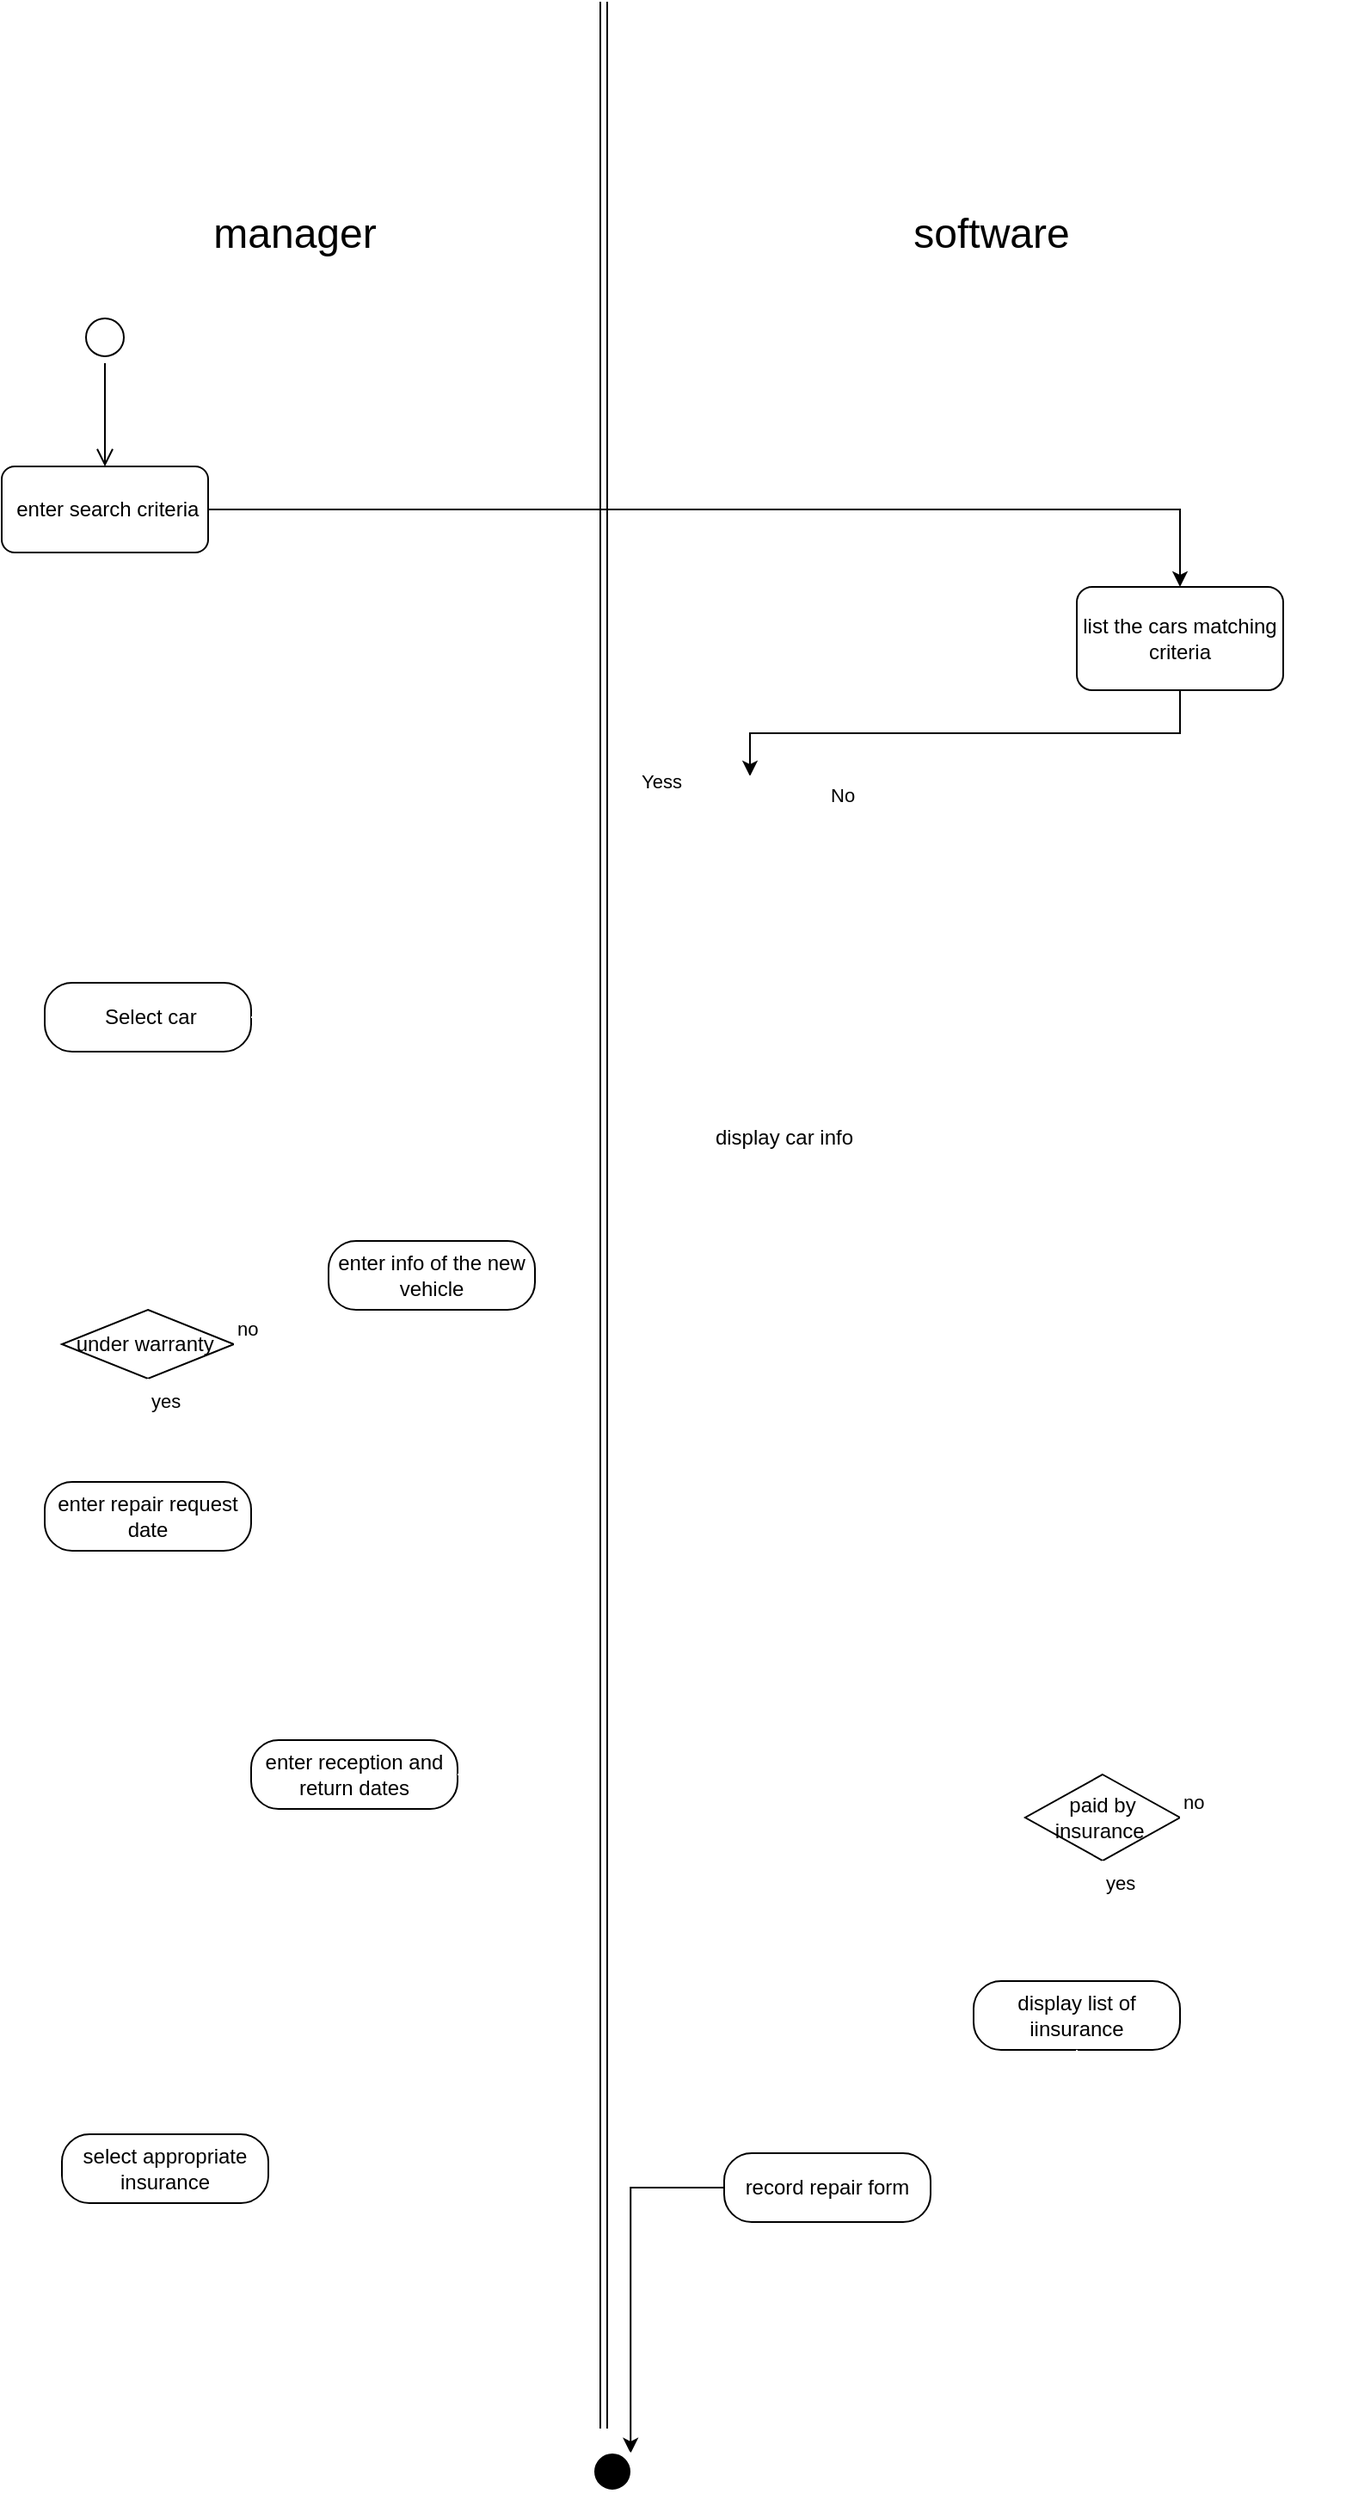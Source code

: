 <mxfile version="28.2.5">
  <diagram name="Page-1" id="eCSQQSkEP3Q9tmuWlg4D">
    <mxGraphModel dx="1744" dy="1058" grid="1" gridSize="10" guides="1" tooltips="1" connect="1" arrows="1" fold="1" page="1" pageScale="1" pageWidth="827" pageHeight="1169" math="0" shadow="0">
      <root>
        <mxCell id="0" />
        <mxCell id="1" parent="0" />
        <mxCell id="Gy7n78G6FDNUXE3aZia4-46" value="" style="ellipse;html=1;shape=startState;" parent="1" vertex="1">
          <mxGeometry x="275" y="940" width="30" height="30" as="geometry" />
        </mxCell>
        <mxCell id="Gy7n78G6FDNUXE3aZia4-47" value="" style="edgeStyle=orthogonalEdgeStyle;html=1;verticalAlign=bottom;endArrow=open;endSize=8;rounded=0;entryX=0.5;entryY=0;entryDx=0;entryDy=0;" parent="1" source="Gy7n78G6FDNUXE3aZia4-46" target="Gy7n78G6FDNUXE3aZia4-49" edge="1">
          <mxGeometry relative="1" as="geometry">
            <mxPoint x="610" y="990" as="targetPoint" />
          </mxGeometry>
        </mxCell>
        <mxCell id="Gy7n78G6FDNUXE3aZia4-48" style="edgeStyle=orthogonalEdgeStyle;rounded=0;orthogonalLoop=1;jettySize=auto;html=1;entryX=0.5;entryY=0;entryDx=0;entryDy=0;" parent="1" source="Gy7n78G6FDNUXE3aZia4-49" target="Gy7n78G6FDNUXE3aZia4-51" edge="1">
          <mxGeometry relative="1" as="geometry" />
        </mxCell>
        <mxCell id="Gy7n78G6FDNUXE3aZia4-49" value="&amp;nbsp;enter search criteria" style="rounded=1;whiteSpace=wrap;html=1;" parent="1" vertex="1">
          <mxGeometry x="230" y="1030" width="120" height="50" as="geometry" />
        </mxCell>
        <mxCell id="Gy7n78G6FDNUXE3aZia4-50" style="edgeStyle=orthogonalEdgeStyle;rounded=0;orthogonalLoop=1;jettySize=auto;html=1;exitX=0.5;exitY=1;exitDx=0;exitDy=0;" parent="1" source="Gy7n78G6FDNUXE3aZia4-51" target="Gy7n78G6FDNUXE3aZia4-52" edge="1">
          <mxGeometry relative="1" as="geometry" />
        </mxCell>
        <mxCell id="Gy7n78G6FDNUXE3aZia4-51" value="list the cars matching criteria" style="rounded=1;whiteSpace=wrap;html=1;" parent="1" vertex="1">
          <mxGeometry x="855" y="1100" width="120" height="60" as="geometry" />
        </mxCell>
        <mxCell id="Gy7n78G6FDNUXE3aZia4-52" value="&lt;font style=&quot;color: rgb(255, 255, 255);&quot;&gt;car exists ?&lt;/font&gt;" style="rhombus;whiteSpace=wrap;html=1;strokeColor=#FFFFFF;" parent="1" vertex="1">
          <mxGeometry x="625" y="1210" width="80" height="40" as="geometry" />
        </mxCell>
        <mxCell id="Gy7n78G6FDNUXE3aZia4-53" value="No" style="edgeStyle=orthogonalEdgeStyle;html=1;align=left;verticalAlign=bottom;endArrow=open;endSize=8;strokeColor=#FFFFFF;rounded=0;entryX=1;entryY=0.5;entryDx=0;entryDy=0;" parent="1" target="Gy7n78G6FDNUXE3aZia4-59" edge="1">
          <mxGeometry x="-1" y="-20" relative="1" as="geometry">
            <mxPoint x="815" y="1500" as="targetPoint" />
            <Array as="points">
              <mxPoint x="816" y="1230" />
              <mxPoint x="816" y="1500" />
            </Array>
            <mxPoint x="-20" y="-20" as="offset" />
            <mxPoint x="730" y="1230" as="sourcePoint" />
          </mxGeometry>
        </mxCell>
        <mxCell id="Gy7n78G6FDNUXE3aZia4-54" value="Yess" style="edgeStyle=orthogonalEdgeStyle;html=1;align=left;verticalAlign=top;endArrow=open;endSize=8;strokeColor=#FFFFFF;rounded=0;" parent="1" source="Gy7n78G6FDNUXE3aZia4-52" edge="1">
          <mxGeometry x="-0.877" y="-30" relative="1" as="geometry">
            <mxPoint x="315" y="1330" as="targetPoint" />
            <mxPoint as="offset" />
          </mxGeometry>
        </mxCell>
        <mxCell id="Gy7n78G6FDNUXE3aZia4-55" value="&amp;nbsp;Select car" style="rounded=1;whiteSpace=wrap;html=1;arcSize=40;" parent="1" vertex="1">
          <mxGeometry x="255" y="1330" width="120" height="40" as="geometry" />
        </mxCell>
        <mxCell id="Gy7n78G6FDNUXE3aZia4-56" value="" style="edgeStyle=orthogonalEdgeStyle;html=1;verticalAlign=bottom;endArrow=open;endSize=8;strokeColor=#FFFFFF;rounded=0;entryX=0.5;entryY=0;entryDx=0;entryDy=0;" parent="1" source="Gy7n78G6FDNUXE3aZia4-55" target="Gy7n78G6FDNUXE3aZia4-57" edge="1">
          <mxGeometry relative="1" as="geometry">
            <mxPoint x="315" y="1420" as="targetPoint" />
          </mxGeometry>
        </mxCell>
        <mxCell id="Gy7n78G6FDNUXE3aZia4-57" value="display car info" style="rounded=1;whiteSpace=wrap;html=1;arcSize=40;strokeColor=#FFFFFF;" parent="1" vertex="1">
          <mxGeometry x="625" y="1400" width="120" height="40" as="geometry" />
        </mxCell>
        <mxCell id="Gy7n78G6FDNUXE3aZia4-58" value="" style="edgeStyle=orthogonalEdgeStyle;html=1;verticalAlign=bottom;endArrow=open;endSize=8;strokeColor=#FFFFFF;rounded=0;" parent="1" source="Gy7n78G6FDNUXE3aZia4-57" edge="1">
          <mxGeometry relative="1" as="geometry">
            <mxPoint x="315" y="1520" as="targetPoint" />
          </mxGeometry>
        </mxCell>
        <mxCell id="Gy7n78G6FDNUXE3aZia4-59" value="enter info of the new vehicle" style="rounded=1;whiteSpace=wrap;html=1;arcSize=40;" parent="1" vertex="1">
          <mxGeometry x="420" y="1480" width="120" height="40" as="geometry" />
        </mxCell>
        <mxCell id="Gy7n78G6FDNUXE3aZia4-60" value="" style="edgeStyle=orthogonalEdgeStyle;html=1;verticalAlign=bottom;endArrow=open;endSize=8;strokeColor=#FFFFFF;rounded=0;entryX=0.75;entryY=0;entryDx=0;entryDy=0;" parent="1" source="Gy7n78G6FDNUXE3aZia4-59" target="Gy7n78G6FDNUXE3aZia4-66" edge="1">
          <mxGeometry relative="1" as="geometry">
            <mxPoint x="555" y="1700" as="targetPoint" />
            <Array as="points">
              <mxPoint x="540" y="1770" />
            </Array>
          </mxGeometry>
        </mxCell>
        <mxCell id="Gy7n78G6FDNUXE3aZia4-61" value="under warranty&amp;nbsp;" style="rhombus;whiteSpace=wrap;html=1;" parent="1" vertex="1">
          <mxGeometry x="265" y="1520" width="100" height="40" as="geometry" />
        </mxCell>
        <mxCell id="Gy7n78G6FDNUXE3aZia4-62" value="no" style="edgeStyle=orthogonalEdgeStyle;html=1;align=left;verticalAlign=bottom;endArrow=open;endSize=8;strokeColor=#FFFFFF;rounded=0;entryX=0.653;entryY=0.078;entryDx=0;entryDy=0;entryPerimeter=0;" parent="1" source="Gy7n78G6FDNUXE3aZia4-61" target="Gy7n78G6FDNUXE3aZia4-66" edge="1">
          <mxGeometry x="-1" relative="1" as="geometry">
            <mxPoint x="455" y="1540" as="targetPoint" />
          </mxGeometry>
        </mxCell>
        <mxCell id="Gy7n78G6FDNUXE3aZia4-63" value="yes" style="edgeStyle=orthogonalEdgeStyle;html=1;align=left;verticalAlign=top;endArrow=open;endSize=8;strokeColor=#FFFFFF;rounded=0;" parent="1" source="Gy7n78G6FDNUXE3aZia4-61" edge="1">
          <mxGeometry x="-1" relative="1" as="geometry">
            <mxPoint x="315" y="1620" as="targetPoint" />
          </mxGeometry>
        </mxCell>
        <mxCell id="Gy7n78G6FDNUXE3aZia4-64" style="edgeStyle=orthogonalEdgeStyle;rounded=0;orthogonalLoop=1;jettySize=auto;html=1;exitX=1;exitY=0.5;exitDx=0;exitDy=0;entryX=0.5;entryY=0;entryDx=0;entryDy=0;strokeColor=#FFFFFF;" parent="1" source="Gy7n78G6FDNUXE3aZia4-65" target="Gy7n78G6FDNUXE3aZia4-66" edge="1">
          <mxGeometry relative="1" as="geometry" />
        </mxCell>
        <mxCell id="Gy7n78G6FDNUXE3aZia4-65" value="enter repair request date" style="rounded=1;whiteSpace=wrap;html=1;arcSize=40;" parent="1" vertex="1">
          <mxGeometry x="255" y="1620" width="120" height="40" as="geometry" />
        </mxCell>
        <mxCell id="Gy7n78G6FDNUXE3aZia4-66" value="enter reception and return dates" style="rounded=1;whiteSpace=wrap;html=1;arcSize=40;" parent="1" vertex="1">
          <mxGeometry x="375" y="1770" width="120" height="40" as="geometry" />
        </mxCell>
        <mxCell id="Gy7n78G6FDNUXE3aZia4-67" value="" style="edgeStyle=orthogonalEdgeStyle;html=1;verticalAlign=bottom;endArrow=open;endSize=8;strokeColor=#FFFFFF;rounded=0;entryX=0.5;entryY=0;entryDx=0;entryDy=0;" parent="1" source="Gy7n78G6FDNUXE3aZia4-66" target="Gy7n78G6FDNUXE3aZia4-68" edge="1">
          <mxGeometry relative="1" as="geometry">
            <mxPoint x="555" y="1800" as="targetPoint" />
            <Array as="points">
              <mxPoint x="660" y="1790" />
              <mxPoint x="660" y="1820" />
              <mxPoint x="870" y="1820" />
            </Array>
          </mxGeometry>
        </mxCell>
        <mxCell id="Gy7n78G6FDNUXE3aZia4-68" value="paid by insurance&amp;nbsp;" style="rhombus;whiteSpace=wrap;html=1;" parent="1" vertex="1">
          <mxGeometry x="825" y="1790" width="90" height="50" as="geometry" />
        </mxCell>
        <mxCell id="Gy7n78G6FDNUXE3aZia4-69" value="no" style="edgeStyle=orthogonalEdgeStyle;html=1;align=left;verticalAlign=bottom;endArrow=open;endSize=8;strokeColor=#FFFFFF;rounded=0;entryX=1;entryY=0.5;entryDx=0;entryDy=0;" parent="1" source="Gy7n78G6FDNUXE3aZia4-68" target="Gy7n78G6FDNUXE3aZia4-75" edge="1">
          <mxGeometry x="-1" relative="1" as="geometry">
            <mxPoint x="690" y="2140" as="targetPoint" />
            <Array as="points">
              <mxPoint x="996" y="1815" />
              <mxPoint x="996" y="1980" />
              <mxPoint x="1000" y="1980" />
              <mxPoint x="1000" y="2030" />
              <mxPoint x="996" y="2030" />
              <mxPoint x="996" y="2170" />
            </Array>
          </mxGeometry>
        </mxCell>
        <mxCell id="Gy7n78G6FDNUXE3aZia4-70" value="yes" style="edgeStyle=orthogonalEdgeStyle;html=1;align=left;verticalAlign=top;endArrow=open;endSize=8;strokeColor=#FFFFFF;rounded=0;entryX=0.5;entryY=0;entryDx=0;entryDy=0;" parent="1" source="Gy7n78G6FDNUXE3aZia4-68" target="Gy7n78G6FDNUXE3aZia4-71" edge="1">
          <mxGeometry x="-1" relative="1" as="geometry">
            <mxPoint x="555" y="1900" as="targetPoint" />
          </mxGeometry>
        </mxCell>
        <mxCell id="Gy7n78G6FDNUXE3aZia4-71" value="display list of iinsurance" style="rounded=1;whiteSpace=wrap;html=1;arcSize=40;" parent="1" vertex="1">
          <mxGeometry x="795" y="1910" width="120" height="40" as="geometry" />
        </mxCell>
        <mxCell id="Gy7n78G6FDNUXE3aZia4-72" value="" style="edgeStyle=orthogonalEdgeStyle;html=1;verticalAlign=bottom;endArrow=open;endSize=8;strokeColor=#FFFFFF;rounded=0;entryX=0.5;entryY=0;entryDx=0;entryDy=0;" parent="1" source="Gy7n78G6FDNUXE3aZia4-71" target="Gy7n78G6FDNUXE3aZia4-73" edge="1">
          <mxGeometry relative="1" as="geometry">
            <mxPoint x="545" y="1999" as="targetPoint" />
            <Array as="points">
              <mxPoint x="855" y="1970" />
              <mxPoint x="325" y="1970" />
            </Array>
          </mxGeometry>
        </mxCell>
        <mxCell id="Gy7n78G6FDNUXE3aZia4-73" value="select appropriate insurance" style="rounded=1;whiteSpace=wrap;html=1;arcSize=40;" parent="1" vertex="1">
          <mxGeometry x="265" y="1999" width="120" height="40" as="geometry" />
        </mxCell>
        <mxCell id="Gy7n78G6FDNUXE3aZia4-74" value="" style="edgeStyle=orthogonalEdgeStyle;html=1;verticalAlign=bottom;endArrow=open;endSize=8;strokeColor=#FFFFFF;rounded=0;exitX=1;exitY=0.25;exitDx=0;exitDy=0;entryX=0.425;entryY=-0.006;entryDx=0;entryDy=0;entryPerimeter=0;" parent="1" source="Gy7n78G6FDNUXE3aZia4-73" target="Gy7n78G6FDNUXE3aZia4-75" edge="1">
          <mxGeometry relative="1" as="geometry">
            <mxPoint x="680" y="1940" as="targetPoint" />
            <Array as="points">
              <mxPoint x="385" y="1920" />
              <mxPoint x="701" y="1920" />
            </Array>
            <mxPoint x="299.999" y="1869" as="sourcePoint" />
          </mxGeometry>
        </mxCell>
        <mxCell id="HrwkujQCm3yp0Rb19qsd-4" style="edgeStyle=orthogonalEdgeStyle;rounded=0;orthogonalLoop=1;jettySize=auto;html=1;entryX=1;entryY=0;entryDx=0;entryDy=0;" edge="1" parent="1" source="Gy7n78G6FDNUXE3aZia4-75" target="Gy7n78G6FDNUXE3aZia4-77">
          <mxGeometry relative="1" as="geometry" />
        </mxCell>
        <mxCell id="Gy7n78G6FDNUXE3aZia4-75" value="record repair form" style="rounded=1;whiteSpace=wrap;html=1;arcSize=40;" parent="1" vertex="1">
          <mxGeometry x="650" y="2010" width="120" height="40" as="geometry" />
        </mxCell>
        <mxCell id="Gy7n78G6FDNUXE3aZia4-77" value="" style="ellipse;html=1;shape=endState;fillColor=#000000;strokeColor=#FFFFFF;" parent="1" vertex="1">
          <mxGeometry x="570" y="2180" width="30" height="30" as="geometry" />
        </mxCell>
        <mxCell id="Gy7n78G6FDNUXE3aZia4-78" value="&lt;font style=&quot;font-size: 24px;&quot;&gt;manager&lt;/font&gt;" style="text;html=1;align=center;verticalAlign=middle;resizable=0;points=[];autosize=1;strokeColor=none;fillColor=none;" parent="1" vertex="1">
          <mxGeometry x="340" y="875" width="120" height="40" as="geometry" />
        </mxCell>
        <mxCell id="Gy7n78G6FDNUXE3aZia4-80" value="&lt;font style=&quot;font-size: 24px;&quot;&gt;software&lt;/font&gt;" style="text;html=1;align=center;verticalAlign=middle;resizable=0;points=[];autosize=1;strokeColor=none;fillColor=none;" parent="1" vertex="1">
          <mxGeometry x="750" y="875" width="110" height="40" as="geometry" />
        </mxCell>
        <mxCell id="Gy7n78G6FDNUXE3aZia4-81" value="" style="shape=link;html=1;rounded=0;" parent="1" edge="1">
          <mxGeometry width="100" relative="1" as="geometry">
            <mxPoint x="580" y="760" as="sourcePoint" />
            <mxPoint x="580" y="2170" as="targetPoint" />
          </mxGeometry>
        </mxCell>
      </root>
    </mxGraphModel>
  </diagram>
</mxfile>
